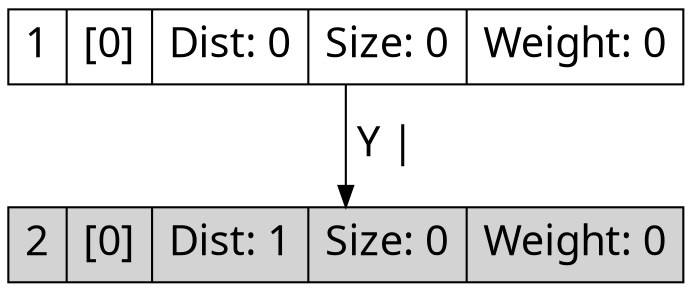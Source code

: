 digraph g{
node[shape=record fontname=Calibri fontsize = 20]
edge[fontname = Calibri fontsize = 20]
0->1[label=" Y | "]
0[label="1 | [0] | Dist: 0 | Size: 0 | Weight: 0"]
1[label="2 | [0] | Dist: 1 | Size: 0 | Weight: 0"]
1[fillcolor = lightgrey, style=filled]}
